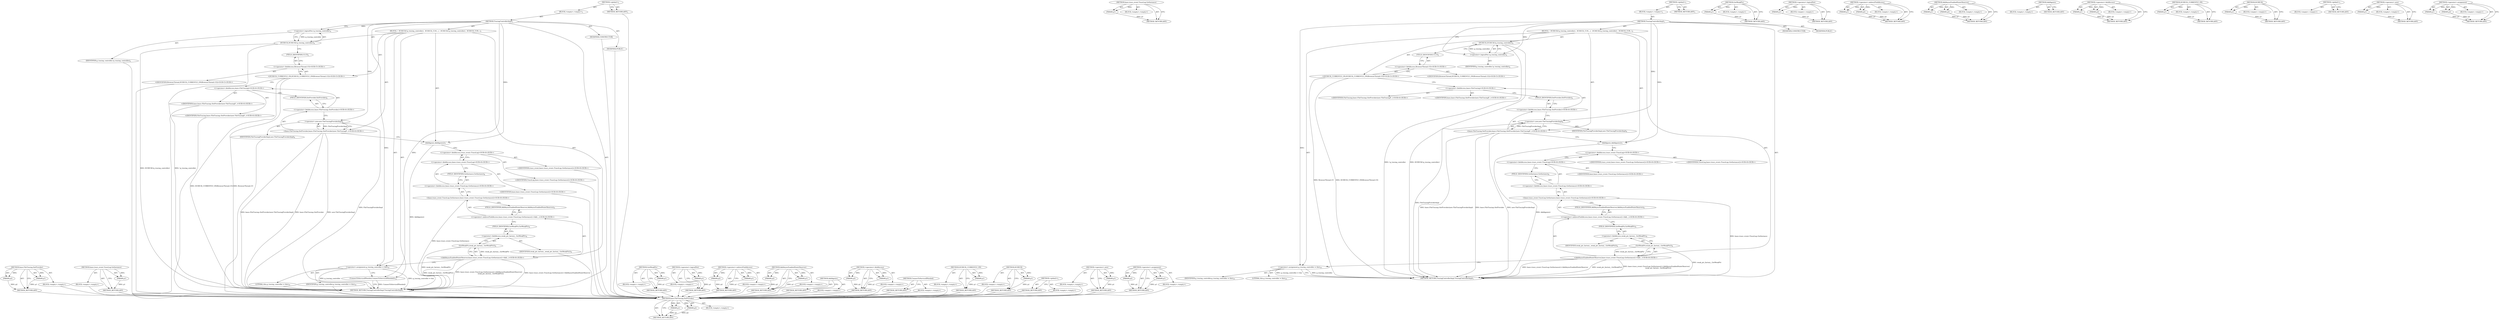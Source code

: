 digraph "&lt;operator&gt;.assignment" {
vulnerable_88 [label=<(METHOD,base.FileTracing.SetProvider)>];
vulnerable_89 [label=<(PARAM,p1)>];
vulnerable_90 [label=<(PARAM,p2)>];
vulnerable_91 [label=<(BLOCK,&lt;empty&gt;,&lt;empty&gt;)>];
vulnerable_92 [label=<(METHOD_RETURN,ANY)>];
vulnerable_110 [label=<(METHOD,base.trace_event.TraceLog.GetInstance)>];
vulnerable_111 [label=<(PARAM,p1)>];
vulnerable_112 [label=<(BLOCK,&lt;empty&gt;,&lt;empty&gt;)>];
vulnerable_113 [label=<(METHOD_RETURN,ANY)>];
vulnerable_6 [label=<(METHOD,&lt;global&gt;)<SUB>1</SUB>>];
vulnerable_7 [label=<(BLOCK,&lt;empty&gt;,&lt;empty&gt;)<SUB>1</SUB>>];
vulnerable_8 [label=<(METHOD,TracingControllerImpl)<SUB>1</SUB>>];
vulnerable_9 [label=<(BLOCK,{
  DCHECK(!g_tracing_controller);
  DCHECK_CUR...,{
  DCHECK(!g_tracing_controller);
  DCHECK_CUR...)<SUB>3</SUB>>];
vulnerable_10 [label=<(DCHECK,DCHECK(!g_tracing_controller))<SUB>4</SUB>>];
vulnerable_11 [label=<(&lt;operator&gt;.logicalNot,!g_tracing_controller)<SUB>4</SUB>>];
vulnerable_12 [label=<(IDENTIFIER,g_tracing_controller,!g_tracing_controller)<SUB>4</SUB>>];
vulnerable_13 [label="<(DCHECK_CURRENTLY_ON,DCHECK_CURRENTLY_ON(BrowserThread::UI))<SUB>5</SUB>>"];
vulnerable_14 [label="<(&lt;operator&gt;.fieldAccess,BrowserThread::UI)<SUB>5</SUB>>"];
vulnerable_15 [label="<(IDENTIFIER,BrowserThread,DCHECK_CURRENTLY_ON(BrowserThread::UI))<SUB>5</SUB>>"];
vulnerable_16 [label=<(FIELD_IDENTIFIER,UI,UI)<SUB>5</SUB>>];
vulnerable_17 [label="<(base.FileTracing.SetProvider,base::FileTracing::SetProvider(new FileTracingP...)<SUB>6</SUB>>"];
vulnerable_18 [label="<(&lt;operator&gt;.fieldAccess,base::FileTracing::SetProvider)<SUB>6</SUB>>"];
vulnerable_19 [label="<(&lt;operator&gt;.fieldAccess,base::FileTracing)<SUB>6</SUB>>"];
vulnerable_20 [label="<(IDENTIFIER,base,base::FileTracing::SetProvider(new FileTracingP...)<SUB>6</SUB>>"];
vulnerable_21 [label="<(IDENTIFIER,FileTracing,base::FileTracing::SetProvider(new FileTracingP...)<SUB>6</SUB>>"];
vulnerable_22 [label=<(FIELD_IDENTIFIER,SetProvider,SetProvider)<SUB>6</SUB>>];
vulnerable_23 [label=<(&lt;operator&gt;.new,new FileTracingProviderImpl)<SUB>6</SUB>>];
vulnerable_24 [label=<(IDENTIFIER,FileTracingProviderImpl,new FileTracingProviderImpl)<SUB>6</SUB>>];
vulnerable_25 [label=<(AddAgents,AddAgents())<SUB>7</SUB>>];
vulnerable_26 [label="<(AddAsyncEnabledStateObserver,base::trace_event::TraceLog::GetInstance()-&gt;Add...)<SUB>8</SUB>>"];
vulnerable_27 [label="<(&lt;operator&gt;.indirectFieldAccess,base::trace_event::TraceLog::GetInstance()-&gt;Add...)<SUB>8</SUB>>"];
vulnerable_28 [label="<(base.trace_event.TraceLog.GetInstance,base::trace_event::TraceLog::GetInstance())<SUB>8</SUB>>"];
vulnerable_29 [label="<(&lt;operator&gt;.fieldAccess,base::trace_event::TraceLog::GetInstance)<SUB>8</SUB>>"];
vulnerable_30 [label="<(&lt;operator&gt;.fieldAccess,base::trace_event::TraceLog)<SUB>8</SUB>>"];
vulnerable_31 [label="<(IDENTIFIER,base,base::trace_event::TraceLog::GetInstance())<SUB>8</SUB>>"];
vulnerable_32 [label="<(&lt;operator&gt;.fieldAccess,trace_event::TraceLog)<SUB>8</SUB>>"];
vulnerable_33 [label="<(IDENTIFIER,trace_event,base::trace_event::TraceLog::GetInstance())<SUB>8</SUB>>"];
vulnerable_34 [label="<(IDENTIFIER,TraceLog,base::trace_event::TraceLog::GetInstance())<SUB>8</SUB>>"];
vulnerable_35 [label=<(FIELD_IDENTIFIER,GetInstance,GetInstance)<SUB>8</SUB>>];
vulnerable_36 [label=<(FIELD_IDENTIFIER,AddAsyncEnabledStateObserver,AddAsyncEnabledStateObserver)<SUB>8</SUB>>];
vulnerable_37 [label=<(GetWeakPtr,weak_ptr_factory_.GetWeakPtr())<SUB>9</SUB>>];
vulnerable_38 [label=<(&lt;operator&gt;.fieldAccess,weak_ptr_factory_.GetWeakPtr)<SUB>9</SUB>>];
vulnerable_39 [label=<(IDENTIFIER,weak_ptr_factory_,weak_ptr_factory_.GetWeakPtr())<SUB>9</SUB>>];
vulnerable_40 [label=<(FIELD_IDENTIFIER,GetWeakPtr,GetWeakPtr)<SUB>9</SUB>>];
vulnerable_41 [label=<(&lt;operator&gt;.assignment,g_tracing_controller = this)<SUB>10</SUB>>];
vulnerable_42 [label=<(IDENTIFIER,g_tracing_controller,g_tracing_controller = this)<SUB>10</SUB>>];
vulnerable_43 [label=<(LITERAL,this,g_tracing_controller = this)<SUB>10</SUB>>];
vulnerable_44 [label=<(MODIFIER,CONSTRUCTOR)>];
vulnerable_45 [label=<(MODIFIER,PUBLIC)>];
vulnerable_46 [label=<(METHOD_RETURN,TracingControllerImpl.TracingControllerImpl)<SUB>1</SUB>>];
vulnerable_48 [label=<(METHOD_RETURN,ANY)<SUB>1</SUB>>];
vulnerable_114 [label=<(METHOD,GetWeakPtr)>];
vulnerable_115 [label=<(PARAM,p1)>];
vulnerable_116 [label=<(BLOCK,&lt;empty&gt;,&lt;empty&gt;)>];
vulnerable_117 [label=<(METHOD_RETURN,ANY)>];
vulnerable_75 [label=<(METHOD,&lt;operator&gt;.logicalNot)>];
vulnerable_76 [label=<(PARAM,p1)>];
vulnerable_77 [label=<(BLOCK,&lt;empty&gt;,&lt;empty&gt;)>];
vulnerable_78 [label=<(METHOD_RETURN,ANY)>];
vulnerable_105 [label=<(METHOD,&lt;operator&gt;.indirectFieldAccess)>];
vulnerable_106 [label=<(PARAM,p1)>];
vulnerable_107 [label=<(PARAM,p2)>];
vulnerable_108 [label=<(BLOCK,&lt;empty&gt;,&lt;empty&gt;)>];
vulnerable_109 [label=<(METHOD_RETURN,ANY)>];
vulnerable_100 [label=<(METHOD,AddAsyncEnabledStateObserver)>];
vulnerable_101 [label=<(PARAM,p1)>];
vulnerable_102 [label=<(PARAM,p2)>];
vulnerable_103 [label=<(BLOCK,&lt;empty&gt;,&lt;empty&gt;)>];
vulnerable_104 [label=<(METHOD_RETURN,ANY)>];
vulnerable_97 [label=<(METHOD,AddAgents)>];
vulnerable_98 [label=<(BLOCK,&lt;empty&gt;,&lt;empty&gt;)>];
vulnerable_99 [label=<(METHOD_RETURN,ANY)>];
vulnerable_83 [label=<(METHOD,&lt;operator&gt;.fieldAccess)>];
vulnerable_84 [label=<(PARAM,p1)>];
vulnerable_85 [label=<(PARAM,p2)>];
vulnerable_86 [label=<(BLOCK,&lt;empty&gt;,&lt;empty&gt;)>];
vulnerable_87 [label=<(METHOD_RETURN,ANY)>];
vulnerable_79 [label=<(METHOD,DCHECK_CURRENTLY_ON)>];
vulnerable_80 [label=<(PARAM,p1)>];
vulnerable_81 [label=<(BLOCK,&lt;empty&gt;,&lt;empty&gt;)>];
vulnerable_82 [label=<(METHOD_RETURN,ANY)>];
vulnerable_71 [label=<(METHOD,DCHECK)>];
vulnerable_72 [label=<(PARAM,p1)>];
vulnerable_73 [label=<(BLOCK,&lt;empty&gt;,&lt;empty&gt;)>];
vulnerable_74 [label=<(METHOD_RETURN,ANY)>];
vulnerable_65 [label=<(METHOD,&lt;global&gt;)<SUB>1</SUB>>];
vulnerable_66 [label=<(BLOCK,&lt;empty&gt;,&lt;empty&gt;)>];
vulnerable_67 [label=<(METHOD_RETURN,ANY)>];
vulnerable_93 [label=<(METHOD,&lt;operator&gt;.new)>];
vulnerable_94 [label=<(PARAM,p1)>];
vulnerable_95 [label=<(BLOCK,&lt;empty&gt;,&lt;empty&gt;)>];
vulnerable_96 [label=<(METHOD_RETURN,ANY)>];
vulnerable_118 [label=<(METHOD,&lt;operator&gt;.assignment)>];
vulnerable_119 [label=<(PARAM,p1)>];
vulnerable_120 [label=<(PARAM,p2)>];
vulnerable_121 [label=<(BLOCK,&lt;empty&gt;,&lt;empty&gt;)>];
vulnerable_122 [label=<(METHOD_RETURN,ANY)>];
fixed_89 [label=<(METHOD,base.FileTracing.SetProvider)>];
fixed_90 [label=<(PARAM,p1)>];
fixed_91 [label=<(PARAM,p2)>];
fixed_92 [label=<(BLOCK,&lt;empty&gt;,&lt;empty&gt;)>];
fixed_93 [label=<(METHOD_RETURN,ANY)>];
fixed_111 [label=<(METHOD,base.trace_event.TraceLog.GetInstance)>];
fixed_112 [label=<(PARAM,p1)>];
fixed_113 [label=<(BLOCK,&lt;empty&gt;,&lt;empty&gt;)>];
fixed_114 [label=<(METHOD_RETURN,ANY)>];
fixed_6 [label=<(METHOD,&lt;global&gt;)<SUB>1</SUB>>];
fixed_7 [label=<(BLOCK,&lt;empty&gt;,&lt;empty&gt;)<SUB>1</SUB>>];
fixed_8 [label=<(METHOD,TracingControllerImpl)<SUB>1</SUB>>];
fixed_9 [label=<(BLOCK,{
  DCHECK(!g_tracing_controller);
  DCHECK_CUR...,{
  DCHECK(!g_tracing_controller);
  DCHECK_CUR...)<SUB>3</SUB>>];
fixed_10 [label=<(DCHECK,DCHECK(!g_tracing_controller))<SUB>4</SUB>>];
fixed_11 [label=<(&lt;operator&gt;.logicalNot,!g_tracing_controller)<SUB>4</SUB>>];
fixed_12 [label=<(IDENTIFIER,g_tracing_controller,!g_tracing_controller)<SUB>4</SUB>>];
fixed_13 [label="<(DCHECK_CURRENTLY_ON,DCHECK_CURRENTLY_ON(BrowserThread::UI))<SUB>5</SUB>>"];
fixed_14 [label="<(&lt;operator&gt;.fieldAccess,BrowserThread::UI)<SUB>5</SUB>>"];
fixed_15 [label="<(IDENTIFIER,BrowserThread,DCHECK_CURRENTLY_ON(BrowserThread::UI))<SUB>5</SUB>>"];
fixed_16 [label=<(FIELD_IDENTIFIER,UI,UI)<SUB>5</SUB>>];
fixed_17 [label="<(base.FileTracing.SetProvider,base::FileTracing::SetProvider(new FileTracingP...)<SUB>6</SUB>>"];
fixed_18 [label="<(&lt;operator&gt;.fieldAccess,base::FileTracing::SetProvider)<SUB>6</SUB>>"];
fixed_19 [label="<(&lt;operator&gt;.fieldAccess,base::FileTracing)<SUB>6</SUB>>"];
fixed_20 [label="<(IDENTIFIER,base,base::FileTracing::SetProvider(new FileTracingP...)<SUB>6</SUB>>"];
fixed_21 [label="<(IDENTIFIER,FileTracing,base::FileTracing::SetProvider(new FileTracingP...)<SUB>6</SUB>>"];
fixed_22 [label=<(FIELD_IDENTIFIER,SetProvider,SetProvider)<SUB>6</SUB>>];
fixed_23 [label=<(&lt;operator&gt;.new,new FileTracingProviderImpl)<SUB>6</SUB>>];
fixed_24 [label=<(IDENTIFIER,FileTracingProviderImpl,new FileTracingProviderImpl)<SUB>6</SUB>>];
fixed_25 [label=<(AddAgents,AddAgents())<SUB>7</SUB>>];
fixed_26 [label="<(AddAsyncEnabledStateObserver,base::trace_event::TraceLog::GetInstance()-&gt;Add...)<SUB>8</SUB>>"];
fixed_27 [label="<(&lt;operator&gt;.indirectFieldAccess,base::trace_event::TraceLog::GetInstance()-&gt;Add...)<SUB>8</SUB>>"];
fixed_28 [label="<(base.trace_event.TraceLog.GetInstance,base::trace_event::TraceLog::GetInstance())<SUB>8</SUB>>"];
fixed_29 [label="<(&lt;operator&gt;.fieldAccess,base::trace_event::TraceLog::GetInstance)<SUB>8</SUB>>"];
fixed_30 [label="<(&lt;operator&gt;.fieldAccess,base::trace_event::TraceLog)<SUB>8</SUB>>"];
fixed_31 [label="<(IDENTIFIER,base,base::trace_event::TraceLog::GetInstance())<SUB>8</SUB>>"];
fixed_32 [label="<(&lt;operator&gt;.fieldAccess,trace_event::TraceLog)<SUB>8</SUB>>"];
fixed_33 [label="<(IDENTIFIER,trace_event,base::trace_event::TraceLog::GetInstance())<SUB>8</SUB>>"];
fixed_34 [label="<(IDENTIFIER,TraceLog,base::trace_event::TraceLog::GetInstance())<SUB>8</SUB>>"];
fixed_35 [label=<(FIELD_IDENTIFIER,GetInstance,GetInstance)<SUB>8</SUB>>];
fixed_36 [label=<(FIELD_IDENTIFIER,AddAsyncEnabledStateObserver,AddAsyncEnabledStateObserver)<SUB>8</SUB>>];
fixed_37 [label=<(GetWeakPtr,weak_ptr_factory_.GetWeakPtr())<SUB>9</SUB>>];
fixed_38 [label=<(&lt;operator&gt;.fieldAccess,weak_ptr_factory_.GetWeakPtr)<SUB>9</SUB>>];
fixed_39 [label=<(IDENTIFIER,weak_ptr_factory_,weak_ptr_factory_.GetWeakPtr())<SUB>9</SUB>>];
fixed_40 [label=<(FIELD_IDENTIFIER,GetWeakPtr,GetWeakPtr)<SUB>9</SUB>>];
fixed_41 [label=<(&lt;operator&gt;.assignment,g_tracing_controller = this)<SUB>10</SUB>>];
fixed_42 [label=<(IDENTIFIER,g_tracing_controller,g_tracing_controller = this)<SUB>10</SUB>>];
fixed_43 [label=<(LITERAL,this,g_tracing_controller = this)<SUB>10</SUB>>];
fixed_44 [label=<(ConnectToServiceIfNeeded,ConnectToServiceIfNeeded())<SUB>14</SUB>>];
fixed_45 [label=<(MODIFIER,CONSTRUCTOR)>];
fixed_46 [label=<(MODIFIER,PUBLIC)>];
fixed_47 [label=<(METHOD_RETURN,TracingControllerImpl.TracingControllerImpl)<SUB>1</SUB>>];
fixed_49 [label=<(METHOD_RETURN,ANY)<SUB>1</SUB>>];
fixed_115 [label=<(METHOD,GetWeakPtr)>];
fixed_116 [label=<(PARAM,p1)>];
fixed_117 [label=<(BLOCK,&lt;empty&gt;,&lt;empty&gt;)>];
fixed_118 [label=<(METHOD_RETURN,ANY)>];
fixed_76 [label=<(METHOD,&lt;operator&gt;.logicalNot)>];
fixed_77 [label=<(PARAM,p1)>];
fixed_78 [label=<(BLOCK,&lt;empty&gt;,&lt;empty&gt;)>];
fixed_79 [label=<(METHOD_RETURN,ANY)>];
fixed_106 [label=<(METHOD,&lt;operator&gt;.indirectFieldAccess)>];
fixed_107 [label=<(PARAM,p1)>];
fixed_108 [label=<(PARAM,p2)>];
fixed_109 [label=<(BLOCK,&lt;empty&gt;,&lt;empty&gt;)>];
fixed_110 [label=<(METHOD_RETURN,ANY)>];
fixed_101 [label=<(METHOD,AddAsyncEnabledStateObserver)>];
fixed_102 [label=<(PARAM,p1)>];
fixed_103 [label=<(PARAM,p2)>];
fixed_104 [label=<(BLOCK,&lt;empty&gt;,&lt;empty&gt;)>];
fixed_105 [label=<(METHOD_RETURN,ANY)>];
fixed_98 [label=<(METHOD,AddAgents)>];
fixed_99 [label=<(BLOCK,&lt;empty&gt;,&lt;empty&gt;)>];
fixed_100 [label=<(METHOD_RETURN,ANY)>];
fixed_84 [label=<(METHOD,&lt;operator&gt;.fieldAccess)>];
fixed_85 [label=<(PARAM,p1)>];
fixed_86 [label=<(PARAM,p2)>];
fixed_87 [label=<(BLOCK,&lt;empty&gt;,&lt;empty&gt;)>];
fixed_88 [label=<(METHOD_RETURN,ANY)>];
fixed_124 [label=<(METHOD,ConnectToServiceIfNeeded)>];
fixed_125 [label=<(BLOCK,&lt;empty&gt;,&lt;empty&gt;)>];
fixed_126 [label=<(METHOD_RETURN,ANY)>];
fixed_80 [label=<(METHOD,DCHECK_CURRENTLY_ON)>];
fixed_81 [label=<(PARAM,p1)>];
fixed_82 [label=<(BLOCK,&lt;empty&gt;,&lt;empty&gt;)>];
fixed_83 [label=<(METHOD_RETURN,ANY)>];
fixed_72 [label=<(METHOD,DCHECK)>];
fixed_73 [label=<(PARAM,p1)>];
fixed_74 [label=<(BLOCK,&lt;empty&gt;,&lt;empty&gt;)>];
fixed_75 [label=<(METHOD_RETURN,ANY)>];
fixed_66 [label=<(METHOD,&lt;global&gt;)<SUB>1</SUB>>];
fixed_67 [label=<(BLOCK,&lt;empty&gt;,&lt;empty&gt;)>];
fixed_68 [label=<(METHOD_RETURN,ANY)>];
fixed_94 [label=<(METHOD,&lt;operator&gt;.new)>];
fixed_95 [label=<(PARAM,p1)>];
fixed_96 [label=<(BLOCK,&lt;empty&gt;,&lt;empty&gt;)>];
fixed_97 [label=<(METHOD_RETURN,ANY)>];
fixed_119 [label=<(METHOD,&lt;operator&gt;.assignment)>];
fixed_120 [label=<(PARAM,p1)>];
fixed_121 [label=<(PARAM,p2)>];
fixed_122 [label=<(BLOCK,&lt;empty&gt;,&lt;empty&gt;)>];
fixed_123 [label=<(METHOD_RETURN,ANY)>];
vulnerable_88 -> vulnerable_89  [key=0, label="AST: "];
vulnerable_88 -> vulnerable_89  [key=1, label="DDG: "];
vulnerable_88 -> vulnerable_91  [key=0, label="AST: "];
vulnerable_88 -> vulnerable_90  [key=0, label="AST: "];
vulnerable_88 -> vulnerable_90  [key=1, label="DDG: "];
vulnerable_88 -> vulnerable_92  [key=0, label="AST: "];
vulnerable_88 -> vulnerable_92  [key=1, label="CFG: "];
vulnerable_89 -> vulnerable_92  [key=0, label="DDG: p1"];
vulnerable_90 -> vulnerable_92  [key=0, label="DDG: p2"];
vulnerable_110 -> vulnerable_111  [key=0, label="AST: "];
vulnerable_110 -> vulnerable_111  [key=1, label="DDG: "];
vulnerable_110 -> vulnerable_112  [key=0, label="AST: "];
vulnerable_110 -> vulnerable_113  [key=0, label="AST: "];
vulnerable_110 -> vulnerable_113  [key=1, label="CFG: "];
vulnerable_111 -> vulnerable_113  [key=0, label="DDG: p1"];
vulnerable_6 -> vulnerable_7  [key=0, label="AST: "];
vulnerable_6 -> vulnerable_48  [key=0, label="AST: "];
vulnerable_6 -> vulnerable_48  [key=1, label="CFG: "];
vulnerable_7 -> vulnerable_8  [key=0, label="AST: "];
vulnerable_8 -> vulnerable_9  [key=0, label="AST: "];
vulnerable_8 -> vulnerable_44  [key=0, label="AST: "];
vulnerable_8 -> vulnerable_45  [key=0, label="AST: "];
vulnerable_8 -> vulnerable_46  [key=0, label="AST: "];
vulnerable_8 -> vulnerable_11  [key=0, label="CFG: "];
vulnerable_8 -> vulnerable_11  [key=1, label="DDG: "];
vulnerable_8 -> vulnerable_25  [key=0, label="DDG: "];
vulnerable_8 -> vulnerable_41  [key=0, label="DDG: "];
vulnerable_8 -> vulnerable_23  [key=0, label="DDG: "];
vulnerable_9 -> vulnerable_10  [key=0, label="AST: "];
vulnerable_9 -> vulnerable_13  [key=0, label="AST: "];
vulnerable_9 -> vulnerable_17  [key=0, label="AST: "];
vulnerable_9 -> vulnerable_25  [key=0, label="AST: "];
vulnerable_9 -> vulnerable_26  [key=0, label="AST: "];
vulnerable_9 -> vulnerable_41  [key=0, label="AST: "];
vulnerable_10 -> vulnerable_11  [key=0, label="AST: "];
vulnerable_10 -> vulnerable_16  [key=0, label="CFG: "];
vulnerable_10 -> vulnerable_46  [key=0, label="DDG: !g_tracing_controller"];
vulnerable_10 -> vulnerable_46  [key=1, label="DDG: DCHECK(!g_tracing_controller)"];
vulnerable_11 -> vulnerable_12  [key=0, label="AST: "];
vulnerable_11 -> vulnerable_10  [key=0, label="CFG: "];
vulnerable_11 -> vulnerable_10  [key=1, label="DDG: g_tracing_controller"];
vulnerable_13 -> vulnerable_14  [key=0, label="AST: "];
vulnerable_13 -> vulnerable_19  [key=0, label="CFG: "];
vulnerable_13 -> vulnerable_46  [key=0, label="DDG: BrowserThread::UI"];
vulnerable_13 -> vulnerable_46  [key=1, label="DDG: DCHECK_CURRENTLY_ON(BrowserThread::UI)"];
vulnerable_14 -> vulnerable_15  [key=0, label="AST: "];
vulnerable_14 -> vulnerable_16  [key=0, label="AST: "];
vulnerable_14 -> vulnerable_13  [key=0, label="CFG: "];
vulnerable_16 -> vulnerable_14  [key=0, label="CFG: "];
vulnerable_17 -> vulnerable_18  [key=0, label="AST: "];
vulnerable_17 -> vulnerable_23  [key=0, label="AST: "];
vulnerable_17 -> vulnerable_25  [key=0, label="CFG: "];
vulnerable_17 -> vulnerable_46  [key=0, label="DDG: base::FileTracing::SetProvider"];
vulnerable_17 -> vulnerable_46  [key=1, label="DDG: new FileTracingProviderImpl"];
vulnerable_17 -> vulnerable_46  [key=2, label="DDG: base::FileTracing::SetProvider(new FileTracingProviderImpl)"];
vulnerable_18 -> vulnerable_19  [key=0, label="AST: "];
vulnerable_18 -> vulnerable_22  [key=0, label="AST: "];
vulnerable_18 -> vulnerable_23  [key=0, label="CFG: "];
vulnerable_19 -> vulnerable_20  [key=0, label="AST: "];
vulnerable_19 -> vulnerable_21  [key=0, label="AST: "];
vulnerable_19 -> vulnerable_22  [key=0, label="CFG: "];
vulnerable_22 -> vulnerable_18  [key=0, label="CFG: "];
vulnerable_23 -> vulnerable_24  [key=0, label="AST: "];
vulnerable_23 -> vulnerable_17  [key=0, label="CFG: "];
vulnerable_23 -> vulnerable_17  [key=1, label="DDG: FileTracingProviderImpl"];
vulnerable_23 -> vulnerable_46  [key=0, label="DDG: FileTracingProviderImpl"];
vulnerable_25 -> vulnerable_32  [key=0, label="CFG: "];
vulnerable_25 -> vulnerable_46  [key=0, label="DDG: AddAgents()"];
vulnerable_26 -> vulnerable_27  [key=0, label="AST: "];
vulnerable_26 -> vulnerable_37  [key=0, label="AST: "];
vulnerable_26 -> vulnerable_41  [key=0, label="CFG: "];
vulnerable_26 -> vulnerable_46  [key=0, label="DDG: base::trace_event::TraceLog::GetInstance()-&gt;AddAsyncEnabledStateObserver"];
vulnerable_26 -> vulnerable_46  [key=1, label="DDG: weak_ptr_factory_.GetWeakPtr()"];
vulnerable_26 -> vulnerable_46  [key=2, label="DDG: base::trace_event::TraceLog::GetInstance()-&gt;AddAsyncEnabledStateObserver(
       weak_ptr_factory_.GetWeakPtr())"];
vulnerable_27 -> vulnerable_28  [key=0, label="AST: "];
vulnerable_27 -> vulnerable_36  [key=0, label="AST: "];
vulnerable_27 -> vulnerable_40  [key=0, label="CFG: "];
vulnerable_28 -> vulnerable_29  [key=0, label="AST: "];
vulnerable_28 -> vulnerable_36  [key=0, label="CFG: "];
vulnerable_28 -> vulnerable_46  [key=0, label="DDG: base::trace_event::TraceLog::GetInstance"];
vulnerable_29 -> vulnerable_30  [key=0, label="AST: "];
vulnerable_29 -> vulnerable_35  [key=0, label="AST: "];
vulnerable_29 -> vulnerable_28  [key=0, label="CFG: "];
vulnerable_30 -> vulnerable_31  [key=0, label="AST: "];
vulnerable_30 -> vulnerable_32  [key=0, label="AST: "];
vulnerable_30 -> vulnerable_35  [key=0, label="CFG: "];
vulnerable_32 -> vulnerable_33  [key=0, label="AST: "];
vulnerable_32 -> vulnerable_34  [key=0, label="AST: "];
vulnerable_32 -> vulnerable_30  [key=0, label="CFG: "];
vulnerable_35 -> vulnerable_29  [key=0, label="CFG: "];
vulnerable_36 -> vulnerable_27  [key=0, label="CFG: "];
vulnerable_37 -> vulnerable_38  [key=0, label="AST: "];
vulnerable_37 -> vulnerable_26  [key=0, label="CFG: "];
vulnerable_37 -> vulnerable_26  [key=1, label="DDG: weak_ptr_factory_.GetWeakPtr"];
vulnerable_37 -> vulnerable_46  [key=0, label="DDG: weak_ptr_factory_.GetWeakPtr"];
vulnerable_38 -> vulnerable_39  [key=0, label="AST: "];
vulnerable_38 -> vulnerable_40  [key=0, label="AST: "];
vulnerable_38 -> vulnerable_37  [key=0, label="CFG: "];
vulnerable_40 -> vulnerable_38  [key=0, label="CFG: "];
vulnerable_41 -> vulnerable_42  [key=0, label="AST: "];
vulnerable_41 -> vulnerable_43  [key=0, label="AST: "];
vulnerable_41 -> vulnerable_46  [key=0, label="CFG: "];
vulnerable_41 -> vulnerable_46  [key=1, label="DDG: g_tracing_controller"];
vulnerable_41 -> vulnerable_46  [key=2, label="DDG: g_tracing_controller = this"];
vulnerable_114 -> vulnerable_115  [key=0, label="AST: "];
vulnerable_114 -> vulnerable_115  [key=1, label="DDG: "];
vulnerable_114 -> vulnerable_116  [key=0, label="AST: "];
vulnerable_114 -> vulnerable_117  [key=0, label="AST: "];
vulnerable_114 -> vulnerable_117  [key=1, label="CFG: "];
vulnerable_115 -> vulnerable_117  [key=0, label="DDG: p1"];
vulnerable_75 -> vulnerable_76  [key=0, label="AST: "];
vulnerable_75 -> vulnerable_76  [key=1, label="DDG: "];
vulnerable_75 -> vulnerable_77  [key=0, label="AST: "];
vulnerable_75 -> vulnerable_78  [key=0, label="AST: "];
vulnerable_75 -> vulnerable_78  [key=1, label="CFG: "];
vulnerable_76 -> vulnerable_78  [key=0, label="DDG: p1"];
vulnerable_105 -> vulnerable_106  [key=0, label="AST: "];
vulnerable_105 -> vulnerable_106  [key=1, label="DDG: "];
vulnerable_105 -> vulnerable_108  [key=0, label="AST: "];
vulnerable_105 -> vulnerable_107  [key=0, label="AST: "];
vulnerable_105 -> vulnerable_107  [key=1, label="DDG: "];
vulnerable_105 -> vulnerable_109  [key=0, label="AST: "];
vulnerable_105 -> vulnerable_109  [key=1, label="CFG: "];
vulnerable_106 -> vulnerable_109  [key=0, label="DDG: p1"];
vulnerable_107 -> vulnerable_109  [key=0, label="DDG: p2"];
vulnerable_100 -> vulnerable_101  [key=0, label="AST: "];
vulnerable_100 -> vulnerable_101  [key=1, label="DDG: "];
vulnerable_100 -> vulnerable_103  [key=0, label="AST: "];
vulnerable_100 -> vulnerable_102  [key=0, label="AST: "];
vulnerable_100 -> vulnerable_102  [key=1, label="DDG: "];
vulnerable_100 -> vulnerable_104  [key=0, label="AST: "];
vulnerable_100 -> vulnerable_104  [key=1, label="CFG: "];
vulnerable_101 -> vulnerable_104  [key=0, label="DDG: p1"];
vulnerable_102 -> vulnerable_104  [key=0, label="DDG: p2"];
vulnerable_97 -> vulnerable_98  [key=0, label="AST: "];
vulnerable_97 -> vulnerable_99  [key=0, label="AST: "];
vulnerable_97 -> vulnerable_99  [key=1, label="CFG: "];
vulnerable_83 -> vulnerable_84  [key=0, label="AST: "];
vulnerable_83 -> vulnerable_84  [key=1, label="DDG: "];
vulnerable_83 -> vulnerable_86  [key=0, label="AST: "];
vulnerable_83 -> vulnerable_85  [key=0, label="AST: "];
vulnerable_83 -> vulnerable_85  [key=1, label="DDG: "];
vulnerable_83 -> vulnerable_87  [key=0, label="AST: "];
vulnerable_83 -> vulnerable_87  [key=1, label="CFG: "];
vulnerable_84 -> vulnerable_87  [key=0, label="DDG: p1"];
vulnerable_85 -> vulnerable_87  [key=0, label="DDG: p2"];
vulnerable_79 -> vulnerable_80  [key=0, label="AST: "];
vulnerable_79 -> vulnerable_80  [key=1, label="DDG: "];
vulnerable_79 -> vulnerable_81  [key=0, label="AST: "];
vulnerable_79 -> vulnerable_82  [key=0, label="AST: "];
vulnerable_79 -> vulnerable_82  [key=1, label="CFG: "];
vulnerable_80 -> vulnerable_82  [key=0, label="DDG: p1"];
vulnerable_71 -> vulnerable_72  [key=0, label="AST: "];
vulnerable_71 -> vulnerable_72  [key=1, label="DDG: "];
vulnerable_71 -> vulnerable_73  [key=0, label="AST: "];
vulnerable_71 -> vulnerable_74  [key=0, label="AST: "];
vulnerable_71 -> vulnerable_74  [key=1, label="CFG: "];
vulnerable_72 -> vulnerable_74  [key=0, label="DDG: p1"];
vulnerable_65 -> vulnerable_66  [key=0, label="AST: "];
vulnerable_65 -> vulnerable_67  [key=0, label="AST: "];
vulnerable_65 -> vulnerable_67  [key=1, label="CFG: "];
vulnerable_93 -> vulnerable_94  [key=0, label="AST: "];
vulnerable_93 -> vulnerable_94  [key=1, label="DDG: "];
vulnerable_93 -> vulnerable_95  [key=0, label="AST: "];
vulnerable_93 -> vulnerable_96  [key=0, label="AST: "];
vulnerable_93 -> vulnerable_96  [key=1, label="CFG: "];
vulnerable_94 -> vulnerable_96  [key=0, label="DDG: p1"];
vulnerable_118 -> vulnerable_119  [key=0, label="AST: "];
vulnerable_118 -> vulnerable_119  [key=1, label="DDG: "];
vulnerable_118 -> vulnerable_121  [key=0, label="AST: "];
vulnerable_118 -> vulnerable_120  [key=0, label="AST: "];
vulnerable_118 -> vulnerable_120  [key=1, label="DDG: "];
vulnerable_118 -> vulnerable_122  [key=0, label="AST: "];
vulnerable_118 -> vulnerable_122  [key=1, label="CFG: "];
vulnerable_119 -> vulnerable_122  [key=0, label="DDG: p1"];
vulnerable_120 -> vulnerable_122  [key=0, label="DDG: p2"];
fixed_89 -> fixed_90  [key=0, label="AST: "];
fixed_89 -> fixed_90  [key=1, label="DDG: "];
fixed_89 -> fixed_92  [key=0, label="AST: "];
fixed_89 -> fixed_91  [key=0, label="AST: "];
fixed_89 -> fixed_91  [key=1, label="DDG: "];
fixed_89 -> fixed_93  [key=0, label="AST: "];
fixed_89 -> fixed_93  [key=1, label="CFG: "];
fixed_90 -> fixed_93  [key=0, label="DDG: p1"];
fixed_91 -> fixed_93  [key=0, label="DDG: p2"];
fixed_92 -> vulnerable_88  [key=0];
fixed_93 -> vulnerable_88  [key=0];
fixed_111 -> fixed_112  [key=0, label="AST: "];
fixed_111 -> fixed_112  [key=1, label="DDG: "];
fixed_111 -> fixed_113  [key=0, label="AST: "];
fixed_111 -> fixed_114  [key=0, label="AST: "];
fixed_111 -> fixed_114  [key=1, label="CFG: "];
fixed_112 -> fixed_114  [key=0, label="DDG: p1"];
fixed_113 -> vulnerable_88  [key=0];
fixed_114 -> vulnerable_88  [key=0];
fixed_6 -> fixed_7  [key=0, label="AST: "];
fixed_6 -> fixed_49  [key=0, label="AST: "];
fixed_6 -> fixed_49  [key=1, label="CFG: "];
fixed_7 -> fixed_8  [key=0, label="AST: "];
fixed_8 -> fixed_9  [key=0, label="AST: "];
fixed_8 -> fixed_45  [key=0, label="AST: "];
fixed_8 -> fixed_46  [key=0, label="AST: "];
fixed_8 -> fixed_47  [key=0, label="AST: "];
fixed_8 -> fixed_11  [key=0, label="CFG: "];
fixed_8 -> fixed_11  [key=1, label="DDG: "];
fixed_8 -> fixed_25  [key=0, label="DDG: "];
fixed_8 -> fixed_41  [key=0, label="DDG: "];
fixed_8 -> fixed_44  [key=0, label="DDG: "];
fixed_8 -> fixed_23  [key=0, label="DDG: "];
fixed_9 -> fixed_10  [key=0, label="AST: "];
fixed_9 -> fixed_13  [key=0, label="AST: "];
fixed_9 -> fixed_17  [key=0, label="AST: "];
fixed_9 -> fixed_25  [key=0, label="AST: "];
fixed_9 -> fixed_26  [key=0, label="AST: "];
fixed_9 -> fixed_41  [key=0, label="AST: "];
fixed_9 -> fixed_44  [key=0, label="AST: "];
fixed_10 -> fixed_11  [key=0, label="AST: "];
fixed_10 -> fixed_16  [key=0, label="CFG: "];
fixed_10 -> fixed_47  [key=0, label="DDG: !g_tracing_controller"];
fixed_10 -> fixed_47  [key=1, label="DDG: DCHECK(!g_tracing_controller)"];
fixed_11 -> fixed_12  [key=0, label="AST: "];
fixed_11 -> fixed_10  [key=0, label="CFG: "];
fixed_11 -> fixed_10  [key=1, label="DDG: g_tracing_controller"];
fixed_12 -> vulnerable_88  [key=0];
fixed_13 -> fixed_14  [key=0, label="AST: "];
fixed_13 -> fixed_19  [key=0, label="CFG: "];
fixed_13 -> fixed_47  [key=0, label="DDG: BrowserThread::UI"];
fixed_13 -> fixed_47  [key=1, label="DDG: DCHECK_CURRENTLY_ON(BrowserThread::UI)"];
fixed_14 -> fixed_15  [key=0, label="AST: "];
fixed_14 -> fixed_16  [key=0, label="AST: "];
fixed_14 -> fixed_13  [key=0, label="CFG: "];
fixed_15 -> vulnerable_88  [key=0];
fixed_16 -> fixed_14  [key=0, label="CFG: "];
fixed_17 -> fixed_18  [key=0, label="AST: "];
fixed_17 -> fixed_23  [key=0, label="AST: "];
fixed_17 -> fixed_25  [key=0, label="CFG: "];
fixed_17 -> fixed_47  [key=0, label="DDG: base::FileTracing::SetProvider"];
fixed_17 -> fixed_47  [key=1, label="DDG: new FileTracingProviderImpl"];
fixed_17 -> fixed_47  [key=2, label="DDG: base::FileTracing::SetProvider(new FileTracingProviderImpl)"];
fixed_18 -> fixed_19  [key=0, label="AST: "];
fixed_18 -> fixed_22  [key=0, label="AST: "];
fixed_18 -> fixed_23  [key=0, label="CFG: "];
fixed_19 -> fixed_20  [key=0, label="AST: "];
fixed_19 -> fixed_21  [key=0, label="AST: "];
fixed_19 -> fixed_22  [key=0, label="CFG: "];
fixed_20 -> vulnerable_88  [key=0];
fixed_21 -> vulnerable_88  [key=0];
fixed_22 -> fixed_18  [key=0, label="CFG: "];
fixed_23 -> fixed_24  [key=0, label="AST: "];
fixed_23 -> fixed_17  [key=0, label="CFG: "];
fixed_23 -> fixed_17  [key=1, label="DDG: FileTracingProviderImpl"];
fixed_23 -> fixed_47  [key=0, label="DDG: FileTracingProviderImpl"];
fixed_24 -> vulnerable_88  [key=0];
fixed_25 -> fixed_32  [key=0, label="CFG: "];
fixed_25 -> fixed_47  [key=0, label="DDG: AddAgents()"];
fixed_26 -> fixed_27  [key=0, label="AST: "];
fixed_26 -> fixed_37  [key=0, label="AST: "];
fixed_26 -> fixed_41  [key=0, label="CFG: "];
fixed_26 -> fixed_47  [key=0, label="DDG: base::trace_event::TraceLog::GetInstance()-&gt;AddAsyncEnabledStateObserver"];
fixed_26 -> fixed_47  [key=1, label="DDG: weak_ptr_factory_.GetWeakPtr()"];
fixed_26 -> fixed_47  [key=2, label="DDG: base::trace_event::TraceLog::GetInstance()-&gt;AddAsyncEnabledStateObserver(
       weak_ptr_factory_.GetWeakPtr())"];
fixed_27 -> fixed_28  [key=0, label="AST: "];
fixed_27 -> fixed_36  [key=0, label="AST: "];
fixed_27 -> fixed_40  [key=0, label="CFG: "];
fixed_28 -> fixed_29  [key=0, label="AST: "];
fixed_28 -> fixed_36  [key=0, label="CFG: "];
fixed_28 -> fixed_47  [key=0, label="DDG: base::trace_event::TraceLog::GetInstance"];
fixed_29 -> fixed_30  [key=0, label="AST: "];
fixed_29 -> fixed_35  [key=0, label="AST: "];
fixed_29 -> fixed_28  [key=0, label="CFG: "];
fixed_30 -> fixed_31  [key=0, label="AST: "];
fixed_30 -> fixed_32  [key=0, label="AST: "];
fixed_30 -> fixed_35  [key=0, label="CFG: "];
fixed_31 -> vulnerable_88  [key=0];
fixed_32 -> fixed_33  [key=0, label="AST: "];
fixed_32 -> fixed_34  [key=0, label="AST: "];
fixed_32 -> fixed_30  [key=0, label="CFG: "];
fixed_33 -> vulnerable_88  [key=0];
fixed_34 -> vulnerable_88  [key=0];
fixed_35 -> fixed_29  [key=0, label="CFG: "];
fixed_36 -> fixed_27  [key=0, label="CFG: "];
fixed_37 -> fixed_38  [key=0, label="AST: "];
fixed_37 -> fixed_26  [key=0, label="CFG: "];
fixed_37 -> fixed_26  [key=1, label="DDG: weak_ptr_factory_.GetWeakPtr"];
fixed_37 -> fixed_47  [key=0, label="DDG: weak_ptr_factory_.GetWeakPtr"];
fixed_38 -> fixed_39  [key=0, label="AST: "];
fixed_38 -> fixed_40  [key=0, label="AST: "];
fixed_38 -> fixed_37  [key=0, label="CFG: "];
fixed_39 -> vulnerable_88  [key=0];
fixed_40 -> fixed_38  [key=0, label="CFG: "];
fixed_41 -> fixed_42  [key=0, label="AST: "];
fixed_41 -> fixed_43  [key=0, label="AST: "];
fixed_41 -> fixed_44  [key=0, label="CFG: "];
fixed_41 -> fixed_47  [key=0, label="DDG: g_tracing_controller"];
fixed_41 -> fixed_47  [key=1, label="DDG: g_tracing_controller = this"];
fixed_42 -> vulnerable_88  [key=0];
fixed_43 -> vulnerable_88  [key=0];
fixed_44 -> fixed_47  [key=0, label="CFG: "];
fixed_44 -> fixed_47  [key=1, label="DDG: ConnectToServiceIfNeeded()"];
fixed_45 -> vulnerable_88  [key=0];
fixed_46 -> vulnerable_88  [key=0];
fixed_47 -> vulnerable_88  [key=0];
fixed_49 -> vulnerable_88  [key=0];
fixed_115 -> fixed_116  [key=0, label="AST: "];
fixed_115 -> fixed_116  [key=1, label="DDG: "];
fixed_115 -> fixed_117  [key=0, label="AST: "];
fixed_115 -> fixed_118  [key=0, label="AST: "];
fixed_115 -> fixed_118  [key=1, label="CFG: "];
fixed_116 -> fixed_118  [key=0, label="DDG: p1"];
fixed_117 -> vulnerable_88  [key=0];
fixed_118 -> vulnerable_88  [key=0];
fixed_76 -> fixed_77  [key=0, label="AST: "];
fixed_76 -> fixed_77  [key=1, label="DDG: "];
fixed_76 -> fixed_78  [key=0, label="AST: "];
fixed_76 -> fixed_79  [key=0, label="AST: "];
fixed_76 -> fixed_79  [key=1, label="CFG: "];
fixed_77 -> fixed_79  [key=0, label="DDG: p1"];
fixed_78 -> vulnerable_88  [key=0];
fixed_79 -> vulnerable_88  [key=0];
fixed_106 -> fixed_107  [key=0, label="AST: "];
fixed_106 -> fixed_107  [key=1, label="DDG: "];
fixed_106 -> fixed_109  [key=0, label="AST: "];
fixed_106 -> fixed_108  [key=0, label="AST: "];
fixed_106 -> fixed_108  [key=1, label="DDG: "];
fixed_106 -> fixed_110  [key=0, label="AST: "];
fixed_106 -> fixed_110  [key=1, label="CFG: "];
fixed_107 -> fixed_110  [key=0, label="DDG: p1"];
fixed_108 -> fixed_110  [key=0, label="DDG: p2"];
fixed_109 -> vulnerable_88  [key=0];
fixed_110 -> vulnerable_88  [key=0];
fixed_101 -> fixed_102  [key=0, label="AST: "];
fixed_101 -> fixed_102  [key=1, label="DDG: "];
fixed_101 -> fixed_104  [key=0, label="AST: "];
fixed_101 -> fixed_103  [key=0, label="AST: "];
fixed_101 -> fixed_103  [key=1, label="DDG: "];
fixed_101 -> fixed_105  [key=0, label="AST: "];
fixed_101 -> fixed_105  [key=1, label="CFG: "];
fixed_102 -> fixed_105  [key=0, label="DDG: p1"];
fixed_103 -> fixed_105  [key=0, label="DDG: p2"];
fixed_104 -> vulnerable_88  [key=0];
fixed_105 -> vulnerable_88  [key=0];
fixed_98 -> fixed_99  [key=0, label="AST: "];
fixed_98 -> fixed_100  [key=0, label="AST: "];
fixed_98 -> fixed_100  [key=1, label="CFG: "];
fixed_99 -> vulnerable_88  [key=0];
fixed_100 -> vulnerable_88  [key=0];
fixed_84 -> fixed_85  [key=0, label="AST: "];
fixed_84 -> fixed_85  [key=1, label="DDG: "];
fixed_84 -> fixed_87  [key=0, label="AST: "];
fixed_84 -> fixed_86  [key=0, label="AST: "];
fixed_84 -> fixed_86  [key=1, label="DDG: "];
fixed_84 -> fixed_88  [key=0, label="AST: "];
fixed_84 -> fixed_88  [key=1, label="CFG: "];
fixed_85 -> fixed_88  [key=0, label="DDG: p1"];
fixed_86 -> fixed_88  [key=0, label="DDG: p2"];
fixed_87 -> vulnerable_88  [key=0];
fixed_88 -> vulnerable_88  [key=0];
fixed_124 -> fixed_125  [key=0, label="AST: "];
fixed_124 -> fixed_126  [key=0, label="AST: "];
fixed_124 -> fixed_126  [key=1, label="CFG: "];
fixed_125 -> vulnerable_88  [key=0];
fixed_126 -> vulnerable_88  [key=0];
fixed_80 -> fixed_81  [key=0, label="AST: "];
fixed_80 -> fixed_81  [key=1, label="DDG: "];
fixed_80 -> fixed_82  [key=0, label="AST: "];
fixed_80 -> fixed_83  [key=0, label="AST: "];
fixed_80 -> fixed_83  [key=1, label="CFG: "];
fixed_81 -> fixed_83  [key=0, label="DDG: p1"];
fixed_82 -> vulnerable_88  [key=0];
fixed_83 -> vulnerable_88  [key=0];
fixed_72 -> fixed_73  [key=0, label="AST: "];
fixed_72 -> fixed_73  [key=1, label="DDG: "];
fixed_72 -> fixed_74  [key=0, label="AST: "];
fixed_72 -> fixed_75  [key=0, label="AST: "];
fixed_72 -> fixed_75  [key=1, label="CFG: "];
fixed_73 -> fixed_75  [key=0, label="DDG: p1"];
fixed_74 -> vulnerable_88  [key=0];
fixed_75 -> vulnerable_88  [key=0];
fixed_66 -> fixed_67  [key=0, label="AST: "];
fixed_66 -> fixed_68  [key=0, label="AST: "];
fixed_66 -> fixed_68  [key=1, label="CFG: "];
fixed_67 -> vulnerable_88  [key=0];
fixed_68 -> vulnerable_88  [key=0];
fixed_94 -> fixed_95  [key=0, label="AST: "];
fixed_94 -> fixed_95  [key=1, label="DDG: "];
fixed_94 -> fixed_96  [key=0, label="AST: "];
fixed_94 -> fixed_97  [key=0, label="AST: "];
fixed_94 -> fixed_97  [key=1, label="CFG: "];
fixed_95 -> fixed_97  [key=0, label="DDG: p1"];
fixed_96 -> vulnerable_88  [key=0];
fixed_97 -> vulnerable_88  [key=0];
fixed_119 -> fixed_120  [key=0, label="AST: "];
fixed_119 -> fixed_120  [key=1, label="DDG: "];
fixed_119 -> fixed_122  [key=0, label="AST: "];
fixed_119 -> fixed_121  [key=0, label="AST: "];
fixed_119 -> fixed_121  [key=1, label="DDG: "];
fixed_119 -> fixed_123  [key=0, label="AST: "];
fixed_119 -> fixed_123  [key=1, label="CFG: "];
fixed_120 -> fixed_123  [key=0, label="DDG: p1"];
fixed_121 -> fixed_123  [key=0, label="DDG: p2"];
fixed_122 -> vulnerable_88  [key=0];
fixed_123 -> vulnerable_88  [key=0];
}
